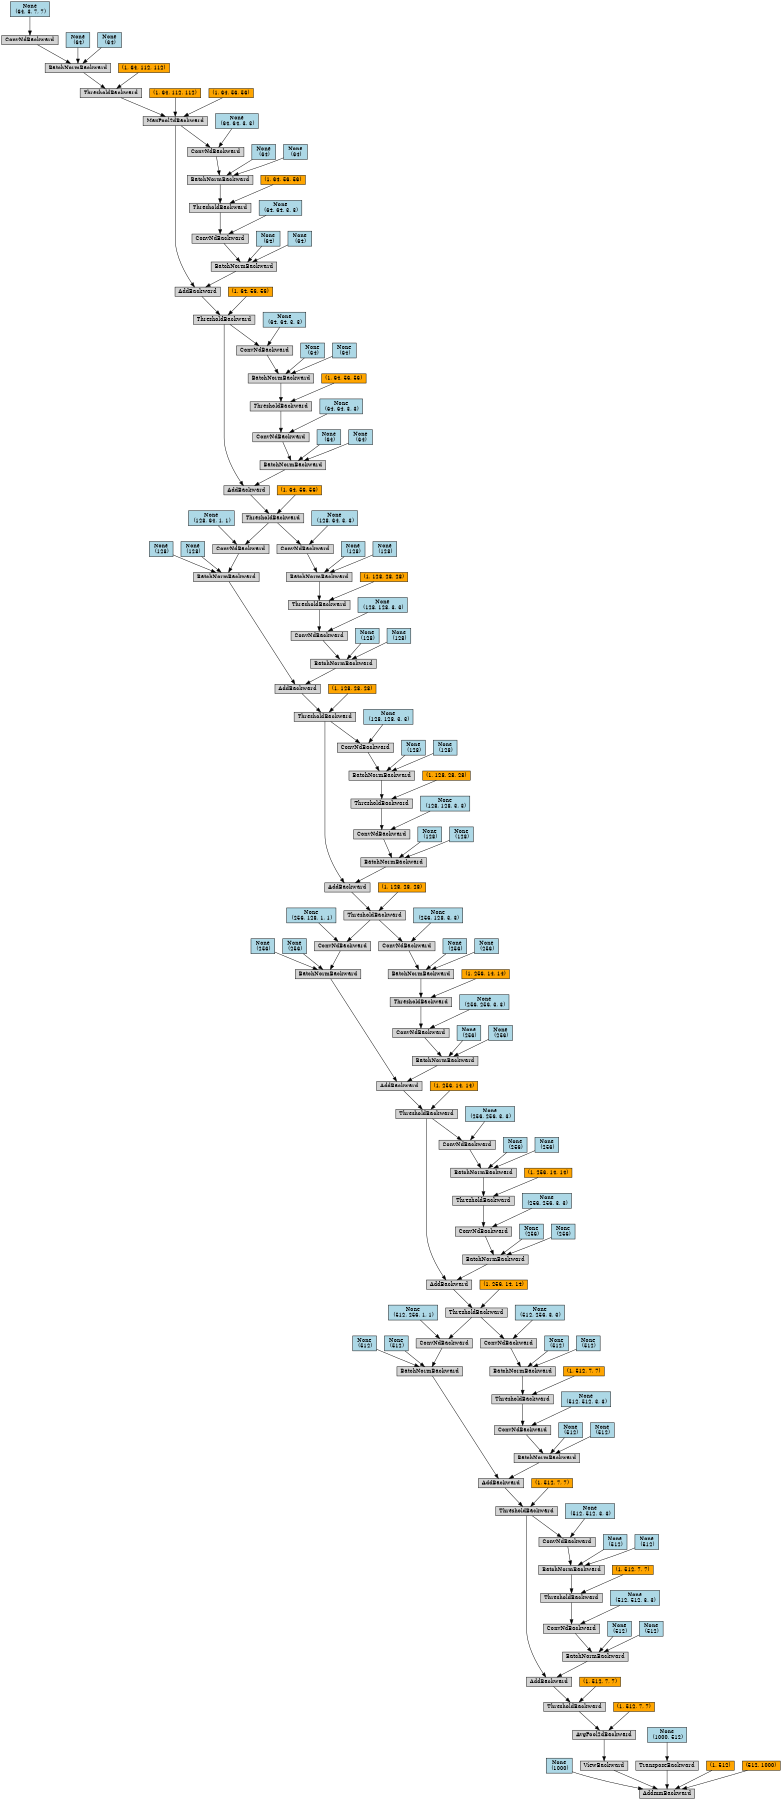digraph {
	graph [size="12,12"]
	node [align=left fontsize=12 height=0.2 ranksep=0.1 shape=box style=filled]
	139725161268024 [label=AddmmBackward]
	139724689401232 -> 139725161268024
	139724689401232 [label="None
 (1000)" fillcolor=lightblue]
	139725161267528 -> 139725161268024
	139725161267528 [label=ViewBackward]
	139725161267280 -> 139725161267528
	139725161267280 [label=AvgPool2dBackward]
	139725163331288 -> 139725161267280
	139725163331288 [label=ThresholdBackward]
	139725163331040 -> 139725163331288
	139725163331040 [label=AddBackward]
	139725163340432 -> 139725163331040
	139725163340432 [label=BatchNormBackward]
	139725163341072 -> 139725163340432
	139725163341072 [label=ConvNdBackward]
	139725163330792 -> 139725163341072
	139725163330792 [label=ThresholdBackward]
	139725163341776 -> 139725163330792
	139725163341776 [label=BatchNormBackward]
	139725163339920 -> 139725163341776
	139725163339920 [label=ConvNdBackward]
	139725163330544 -> 139725163339920
	139725163330544 [label=ThresholdBackward]
	139725163330296 -> 139725163330544
	139725163330296 [label=AddBackward]
	139725163342096 -> 139725163330296
	139725163342096 [label=BatchNormBackward]
	139725163342032 -> 139725163342096
	139725163342032 [label=ConvNdBackward]
	139725163330048 -> 139725163342032
	139725163330048 [label=ThresholdBackward]
	139724688885648 -> 139725163330048
	139724688885648 [label=BatchNormBackward]
	139724688885968 -> 139724688885648
	139724688885968 [label=ConvNdBackward]
	139725163329800 -> 139724688885968
	139725163329800 [label=ThresholdBackward]
	139725163329552 -> 139725163329800
	139725163329552 [label=AddBackward]
	139724688886288 -> 139725163329552
	139724688886288 [label=BatchNormBackward]
	139724688886544 -> 139724688886288
	139724688886544 [label=ConvNdBackward]
	139725163329304 -> 139724688886544
	139725163329304 [label=ThresholdBackward]
	139724688886928 -> 139725163329304
	139724688886928 [label=BatchNormBackward]
	139724688887056 -> 139724688886928
	139724688887056 [label=ConvNdBackward]
	139725163329056 -> 139724688887056
	139725163329056 [label=ThresholdBackward]
	139725163328808 -> 139725163329056
	139725163328808 [label=AddBackward]
	139724688887376 -> 139725163328808
	139724688887376 [label=BatchNormBackward]
	139724688887696 -> 139724688887376
	139724688887696 [label=ConvNdBackward]
	139725163328560 -> 139724688887696
	139725163328560 [label=ThresholdBackward]
	139725161238864 -> 139725163328560
	139725161238864 [label=BatchNormBackward]
	139725161239056 -> 139725161238864
	139725161239056 [label=ConvNdBackward]
	139725163328312 -> 139725161239056
	139725163328312 [label=ThresholdBackward]
	139725163328064 -> 139725163328312
	139725163328064 [label=AddBackward]
	139725161239504 -> 139725163328064
	139725161239504 [label=BatchNormBackward]
	139725161239696 -> 139725161239504
	139725161239696 [label=ConvNdBackward]
	139725163327816 -> 139725161239696
	139725163327816 [label=ThresholdBackward]
	139725161240080 -> 139725163327816
	139725161240080 [label=BatchNormBackward]
	139725161240272 -> 139725161240080
	139725161240272 [label=ConvNdBackward]
	139725163327568 -> 139725161240272
	139725163327568 [label=ThresholdBackward]
	139725150752472 -> 139725163327568
	139725150752472 [label=AddBackward]
	139725161240720 -> 139725150752472
	139725161240720 [label=BatchNormBackward]
	139725161240976 -> 139725161240720
	139725161240976 [label=ConvNdBackward]
	139725150752224 -> 139725161240976
	139725150752224 [label=ThresholdBackward]
	139725161241360 -> 139725150752224
	139725161241360 [label=BatchNormBackward]
	139725161241552 -> 139725161241360
	139725161241552 [label=ConvNdBackward]
	139725150751976 -> 139725161241552
	139725150751976 [label=ThresholdBackward]
	139725150751728 -> 139725150751976
	139725150751728 [label=AddBackward]
	139725161242000 -> 139725150751728
	139725161242000 [label=BatchNormBackward]
	139725161242192 -> 139725161242000
	139725161242192 [label=ConvNdBackward]
	139725150751480 -> 139725161242192
	139725150751480 [label=ThresholdBackward]
	139725161242576 -> 139725150751480
	139725161242576 [label=BatchNormBackward]
	139725161234640 -> 139725161242576
	139725161234640 [label=ConvNdBackward]
	139725150751232 -> 139725161234640
	139725150751232 [label=ThresholdBackward]
	139725150750984 -> 139725150751232
	139725150750984 [label=AddBackward]
	139725161235088 -> 139725150750984
	139725161235088 [label=BatchNormBackward]
	139725161235280 -> 139725161235088
	139725161235280 [label=ConvNdBackward]
	139725150750736 -> 139725161235280
	139725150750736 [label=ThresholdBackward]
	139725161235664 -> 139725150750736
	139725161235664 [label=BatchNormBackward]
	139725161235856 -> 139725161235664
	139725161235856 [label=ConvNdBackward]
	139725150750488 -> 139725161235856
	139725150750488 [label=MaxPool2dBackward]
	139725159642160 -> 139725150750488
	139725159642160 [label=ThresholdBackward]
	139725161236368 -> 139725159642160
	139725161236368 [label=BatchNormBackward]
	139725161236560 -> 139725161236368
	139725161236560 [label=ConvNdBackward]
	139725161236816 -> 139725161236560
	139725161236816 [label="None
 (64, 3, 7, 7)" fillcolor=lightblue]
	139725161236496 -> 139725161236368
	139725161236496 [label="None
 (64)" fillcolor=lightblue]
	139725161236624 -> 139725161236368
	139725161236624 [label="None
 (64)" fillcolor=lightblue]
	139725161404968 -> 139725159642160
	139725161404968 [label="(1, 64, 112, 112)" fillcolor=orange]
	139725161405112 -> 139725150750488
	139725161405112 [label="(1, 64, 112, 112)" fillcolor=orange]
	139725161405184 -> 139725150750488
	139725161405184 [label="(1, 64, 56, 56)" fillcolor=orange]
	139725161236112 -> 139725161235856
	139725161236112 [label="None
 (64, 64, 3, 3)" fillcolor=lightblue]
	139725161235792 -> 139725161235664
	139725161235792 [label="None
 (64)" fillcolor=lightblue]
	139725161235920 -> 139725161235664
	139725161235920 [label="None
 (64)" fillcolor=lightblue]
	139725161405616 -> 139725150750736
	139725161405616 [label="(1, 64, 56, 56)" fillcolor=orange]
	139725161235536 -> 139725161235280
	139725161235536 [label="None
 (64, 64, 3, 3)" fillcolor=lightblue]
	139725161235216 -> 139725161235088
	139725161235216 [label="None
 (64)" fillcolor=lightblue]
	139725161235344 -> 139725161235088
	139725161235344 [label="None
 (64)" fillcolor=lightblue]
	139725150750488 -> 139725150750984
	139725161406048 -> 139725150751232
	139725161406048 [label="(1, 64, 56, 56)" fillcolor=orange]
	139725161234896 -> 139725161234640
	139725161234896 [label="None
 (64, 64, 3, 3)" fillcolor=lightblue]
	139725161234576 -> 139725161242576
	139725161234576 [label="None
 (64)" fillcolor=lightblue]
	139725161234704 -> 139725161242576
	139725161234704 [label="None
 (64)" fillcolor=lightblue]
	139725161406408 -> 139725150751480
	139725161406408 [label="(1, 64, 56, 56)" fillcolor=orange]
	139725161242448 -> 139725161242192
	139725161242448 [label="None
 (64, 64, 3, 3)" fillcolor=lightblue]
	139725161242128 -> 139725161242000
	139725161242128 [label="None
 (64)" fillcolor=lightblue]
	139725161242256 -> 139725161242000
	139725161242256 [label="None
 (64)" fillcolor=lightblue]
	139725150751232 -> 139725150751728
	139725161271736 -> 139725150751976
	139725161271736 [label="(1, 64, 56, 56)" fillcolor=orange]
	139725161241808 -> 139725161241552
	139725161241808 [label="None
 (128, 64, 3, 3)" fillcolor=lightblue]
	139725161241488 -> 139725161241360
	139725161241488 [label="None
 (128)" fillcolor=lightblue]
	139725161241616 -> 139725161241360
	139725161241616 [label="None
 (128)" fillcolor=lightblue]
	139725161272096 -> 139725150752224
	139725161272096 [label="(1, 128, 28, 28)" fillcolor=orange]
	139725161241232 -> 139725161240976
	139725161241232 [label="None
 (128, 128, 3, 3)" fillcolor=lightblue]
	139725161240912 -> 139725161240720
	139725161240912 [label="None
 (128)" fillcolor=lightblue]
	139725161241040 -> 139725161240720
	139725161241040 [label="None
 (128)" fillcolor=lightblue]
	139725161240784 -> 139725150752472
	139725161240784 [label=BatchNormBackward]
	139725161241168 -> 139725161240784
	139725161241168 [label=ConvNdBackward]
	139725150751976 -> 139725161241168
	139725161241936 -> 139725161241168
	139725161241936 [label="None
 (128, 64, 1, 1)" fillcolor=lightblue]
	139725161241104 -> 139725161240784
	139725161241104 [label="None
 (128)" fillcolor=lightblue]
	139725161241296 -> 139725161240784
	139725161241296 [label="None
 (128)" fillcolor=lightblue]
	139725161272960 -> 139725163327568
	139725161272960 [label="(1, 128, 28, 28)" fillcolor=orange]
	139725161240528 -> 139725161240272
	139725161240528 [label="None
 (128, 128, 3, 3)" fillcolor=lightblue]
	139725161240208 -> 139725161240080
	139725161240208 [label="None
 (128)" fillcolor=lightblue]
	139725161240336 -> 139725161240080
	139725161240336 [label="None
 (128)" fillcolor=lightblue]
	139725161273320 -> 139725163327816
	139725161273320 [label="(1, 128, 28, 28)" fillcolor=orange]
	139725161239952 -> 139725161239696
	139725161239952 [label="None
 (128, 128, 3, 3)" fillcolor=lightblue]
	139725161239632 -> 139725161239504
	139725161239632 [label="None
 (128)" fillcolor=lightblue]
	139725161239760 -> 139725161239504
	139725161239760 [label="None
 (128)" fillcolor=lightblue]
	139725163327568 -> 139725163328064
	139725161273752 -> 139725163328312
	139725161273752 [label="(1, 128, 28, 28)" fillcolor=orange]
	139725161239312 -> 139725161239056
	139725161239312 [label="None
 (256, 128, 3, 3)" fillcolor=lightblue]
	139725161238992 -> 139725161238864
	139725161238992 [label="None
 (256)" fillcolor=lightblue]
	139725161239120 -> 139725161238864
	139725161239120 [label="None
 (256)" fillcolor=lightblue]
	139725161274112 -> 139725163328560
	139725161274112 [label="(1, 256, 14, 14)" fillcolor=orange]
	139725161238736 -> 139724688887696
	139725161238736 [label="None
 (256, 256, 3, 3)" fillcolor=lightblue]
	139724688887632 -> 139724688887376
	139724688887632 [label="None
 (256)" fillcolor=lightblue]
	139724688887760 -> 139724688887376
	139724688887760 [label="None
 (256)" fillcolor=lightblue]
	139724688887504 -> 139725163328808
	139724688887504 [label=BatchNormBackward]
	139725974851792 -> 139724688887504
	139725974851792 [label=ConvNdBackward]
	139725163328312 -> 139725974851792
	139725161239184 -> 139725974851792
	139725161239184 [label="None
 (256, 128, 1, 1)" fillcolor=lightblue]
	139724689260176 -> 139724688887504
	139724689260176 [label="None
 (256)" fillcolor=lightblue]
	139725161238608 -> 139724688887504
	139725161238608 [label="None
 (256)" fillcolor=lightblue]
	139725161274904 -> 139725163329056
	139725161274904 [label="(1, 256, 14, 14)" fillcolor=orange]
	139724688887312 -> 139724688887056
	139724688887312 [label="None
 (256, 256, 3, 3)" fillcolor=lightblue]
	139724688886992 -> 139724688886928
	139724688886992 [label="None
 (256)" fillcolor=lightblue]
	139724688887120 -> 139724688886928
	139724688887120 [label="None
 (256)" fillcolor=lightblue]
	139725161275264 -> 139725163329304
	139725161275264 [label="(1, 256, 14, 14)" fillcolor=orange]
	139724688886800 -> 139724688886544
	139724688886800 [label="None
 (256, 256, 3, 3)" fillcolor=lightblue]
	139724688886480 -> 139724688886288
	139724688886480 [label="None
 (256)" fillcolor=lightblue]
	139724688886608 -> 139724688886288
	139724688886608 [label="None
 (256)" fillcolor=lightblue]
	139725163329056 -> 139725163329552
	139725161279856 -> 139725163329800
	139725161279856 [label="(1, 256, 14, 14)" fillcolor=orange]
	139724688886224 -> 139724688885968
	139724688886224 [label="None
 (512, 256, 3, 3)" fillcolor=lightblue]
	139724688885904 -> 139724688885648
	139724688885904 [label="None
 (512)" fillcolor=lightblue]
	139724688886032 -> 139724688885648
	139724688886032 [label="None
 (512)" fillcolor=lightblue]
	139725161280216 -> 139725163330048
	139725161280216 [label="(1, 512, 7, 7)" fillcolor=orange]
	139724688885776 -> 139725163342032
	139724688885776 [label="None
 (512, 512, 3, 3)" fillcolor=lightblue]
	139727003113680 -> 139725163342096
	139727003113680 [label="None
 (512)" fillcolor=lightblue]
	139727003114000 -> 139725163342096
	139727003114000 [label="None
 (512)" fillcolor=lightblue]
	139725163341904 -> 139725163330296
	139725163341904 [label=BatchNormBackward]
	139724688885712 -> 139725163341904
	139724688885712 [label=ConvNdBackward]
	139725163329800 -> 139724688885712
	139724688886352 -> 139724688885712
	139724688886352 [label="None
 (512, 256, 1, 1)" fillcolor=lightblue]
	139724688885584 -> 139725163341904
	139724688885584 [label="None
 (512)" fillcolor=lightblue]
	139724688885840 -> 139725163341904
	139724688885840 [label="None
 (512)" fillcolor=lightblue]
	139725161281008 -> 139725163330544
	139725161281008 [label="(1, 512, 7, 7)" fillcolor=orange]
	139725163340048 -> 139725163339920
	139725163340048 [label="None
 (512, 512, 3, 3)" fillcolor=lightblue]
	139725163341712 -> 139725163341776
	139725163341712 [label="None
 (512)" fillcolor=lightblue]
	139725163341520 -> 139725163341776
	139725163341520 [label="None
 (512)" fillcolor=lightblue]
	139725161281368 -> 139725163330792
	139725161281368 [label="(1, 512, 7, 7)" fillcolor=orange]
	139725163341648 -> 139725163341072
	139725163341648 [label="None
 (512, 512, 3, 3)" fillcolor=lightblue]
	139725163341136 -> 139725163340432
	139725163341136 [label="None
 (512)" fillcolor=lightblue]
	139725163341264 -> 139725163340432
	139725163341264 [label="None
 (512)" fillcolor=lightblue]
	139725163330544 -> 139725163331040
	139725161281800 -> 139725163331288
	139725161281800 [label="(1, 512, 7, 7)" fillcolor=orange]
	139725161281944 -> 139725161267280
	139725161281944 [label="(1, 512, 7, 7)" fillcolor=orange]
	139725161267776 -> 139725161268024
	139725161267776 [label=TransposeBackward]
	139724689401104 -> 139725161267776
	139724689401104 [label="None
 (1000, 512)" fillcolor=lightblue]
	139725161282232 -> 139725161268024
	139725161282232 [label="(1, 512)" fillcolor=orange]
	139725161282304 -> 139725161268024
	139725161282304 [label="(512, 1000)" fillcolor=orange]
}
